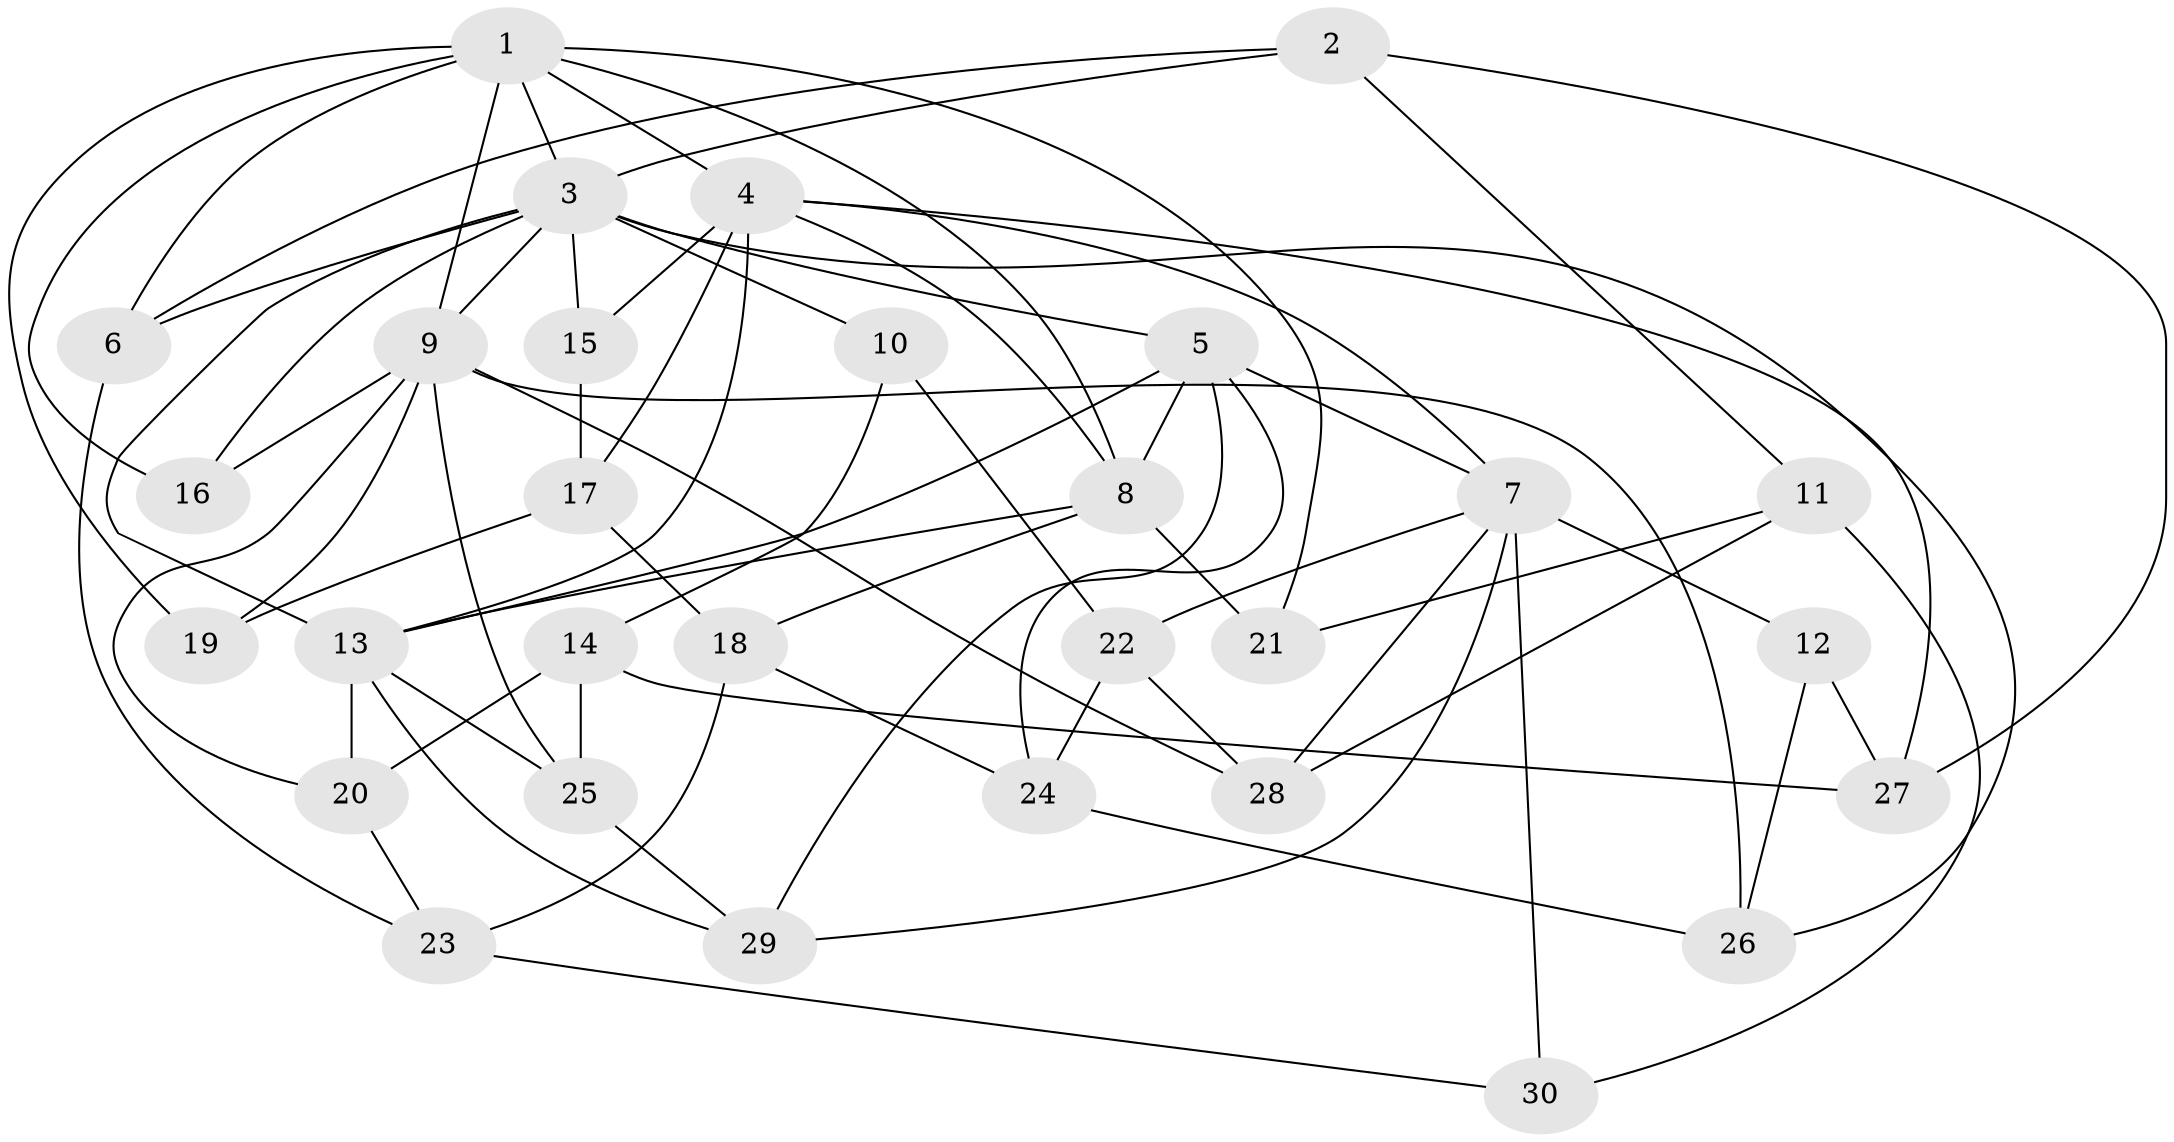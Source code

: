 // original degree distribution, {4: 1.0}
// Generated by graph-tools (version 1.1) at 2025/37/03/09/25 02:37:59]
// undirected, 30 vertices, 70 edges
graph export_dot {
graph [start="1"]
  node [color=gray90,style=filled];
  1;
  2;
  3;
  4;
  5;
  6;
  7;
  8;
  9;
  10;
  11;
  12;
  13;
  14;
  15;
  16;
  17;
  18;
  19;
  20;
  21;
  22;
  23;
  24;
  25;
  26;
  27;
  28;
  29;
  30;
  1 -- 3 [weight=1.0];
  1 -- 4 [weight=3.0];
  1 -- 6 [weight=1.0];
  1 -- 8 [weight=1.0];
  1 -- 9 [weight=2.0];
  1 -- 16 [weight=1.0];
  1 -- 19 [weight=2.0];
  1 -- 21 [weight=1.0];
  2 -- 3 [weight=1.0];
  2 -- 6 [weight=1.0];
  2 -- 11 [weight=1.0];
  2 -- 27 [weight=1.0];
  3 -- 5 [weight=1.0];
  3 -- 6 [weight=1.0];
  3 -- 9 [weight=1.0];
  3 -- 10 [weight=2.0];
  3 -- 13 [weight=2.0];
  3 -- 15 [weight=1.0];
  3 -- 16 [weight=1.0];
  3 -- 26 [weight=1.0];
  4 -- 7 [weight=1.0];
  4 -- 8 [weight=3.0];
  4 -- 13 [weight=1.0];
  4 -- 15 [weight=2.0];
  4 -- 17 [weight=1.0];
  4 -- 27 [weight=1.0];
  5 -- 7 [weight=2.0];
  5 -- 8 [weight=2.0];
  5 -- 13 [weight=1.0];
  5 -- 24 [weight=1.0];
  5 -- 29 [weight=1.0];
  6 -- 23 [weight=1.0];
  7 -- 12 [weight=2.0];
  7 -- 22 [weight=1.0];
  7 -- 28 [weight=1.0];
  7 -- 29 [weight=1.0];
  7 -- 30 [weight=2.0];
  8 -- 13 [weight=1.0];
  8 -- 18 [weight=1.0];
  8 -- 21 [weight=2.0];
  9 -- 16 [weight=2.0];
  9 -- 19 [weight=1.0];
  9 -- 20 [weight=1.0];
  9 -- 25 [weight=1.0];
  9 -- 26 [weight=1.0];
  9 -- 28 [weight=1.0];
  10 -- 14 [weight=1.0];
  10 -- 22 [weight=1.0];
  11 -- 21 [weight=1.0];
  11 -- 28 [weight=1.0];
  11 -- 30 [weight=1.0];
  12 -- 26 [weight=1.0];
  12 -- 27 [weight=1.0];
  13 -- 20 [weight=1.0];
  13 -- 25 [weight=1.0];
  13 -- 29 [weight=1.0];
  14 -- 20 [weight=1.0];
  14 -- 25 [weight=1.0];
  14 -- 27 [weight=1.0];
  15 -- 17 [weight=1.0];
  17 -- 18 [weight=1.0];
  17 -- 19 [weight=1.0];
  18 -- 23 [weight=1.0];
  18 -- 24 [weight=1.0];
  20 -- 23 [weight=1.0];
  22 -- 24 [weight=1.0];
  22 -- 28 [weight=1.0];
  23 -- 30 [weight=1.0];
  24 -- 26 [weight=1.0];
  25 -- 29 [weight=1.0];
}
